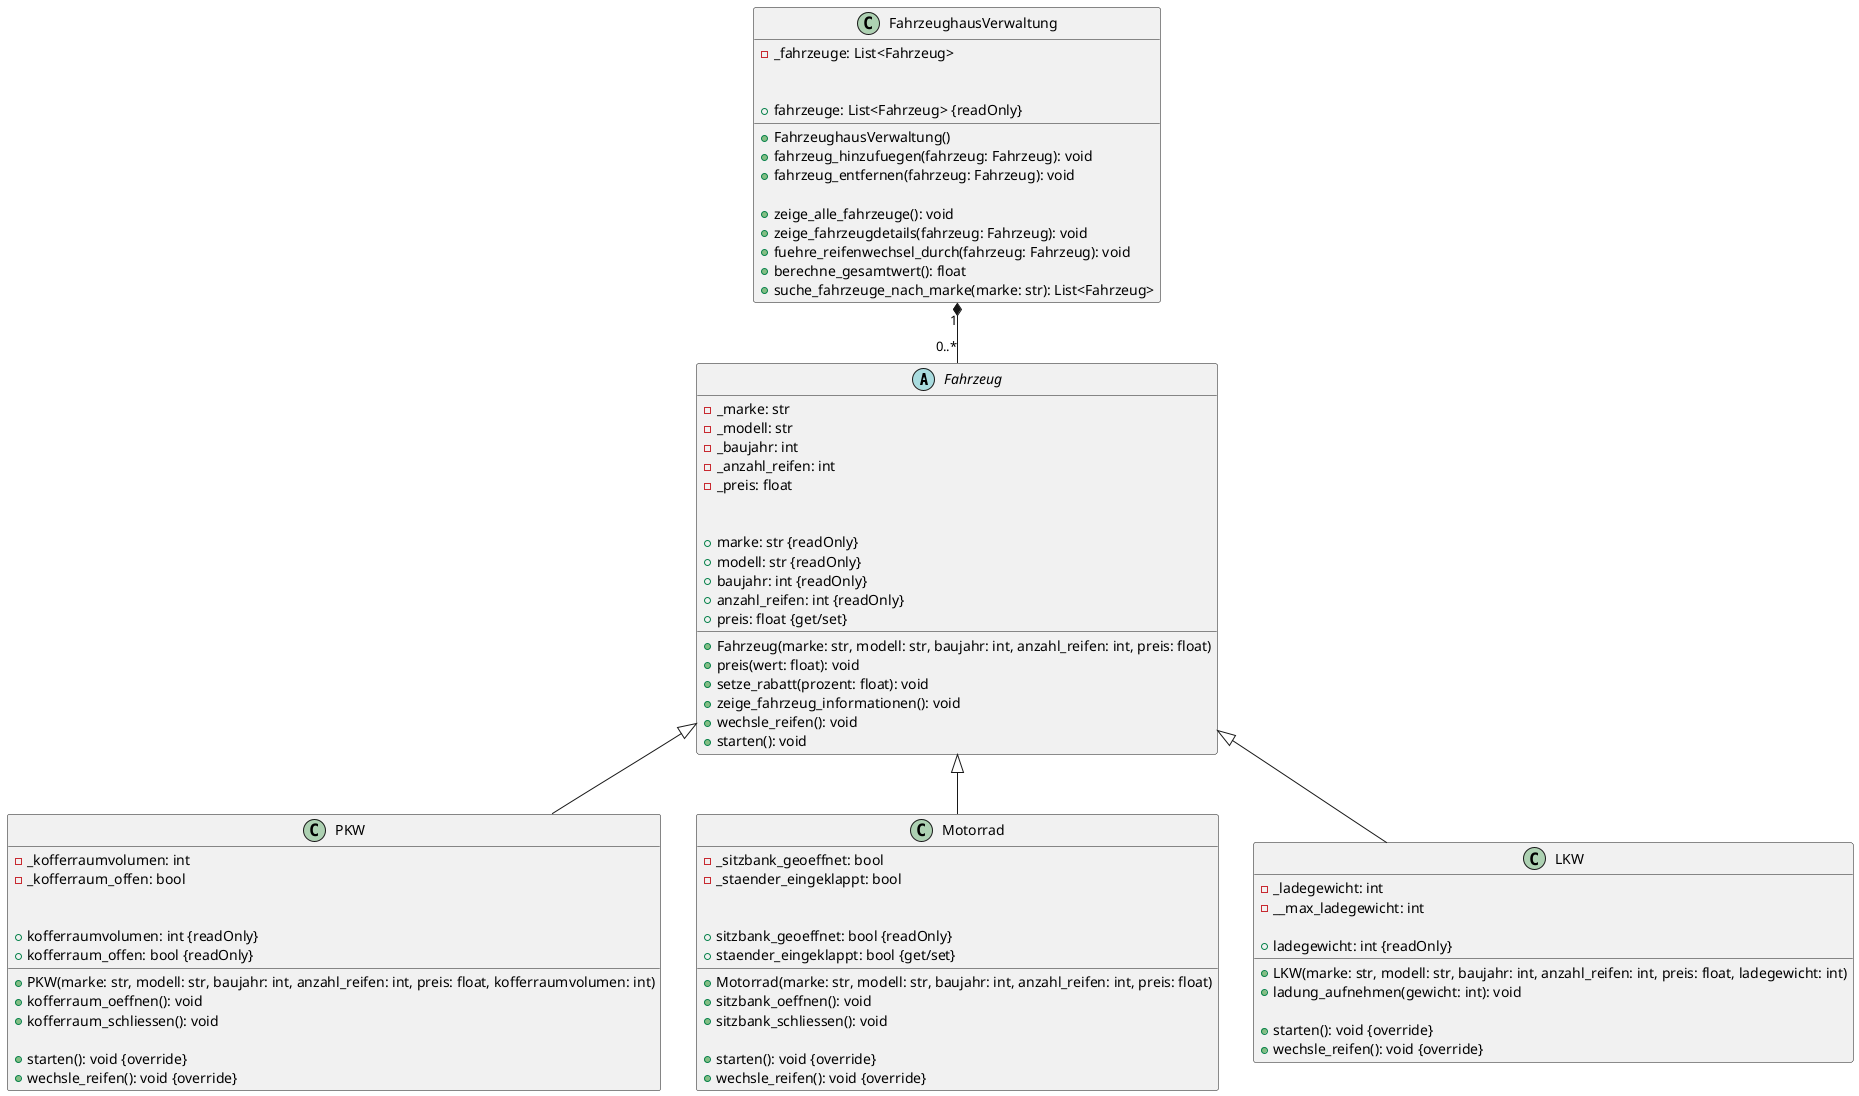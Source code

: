 @startuml Fahrzeugverwaltung

abstract class Fahrzeug {
  - _marke: str
  - _modell: str
  - _baujahr: int
  - _anzahl_reifen: int
  - _preis: float

  + Fahrzeug(marke: str, modell: str, baujahr: int, anzahl_reifen: int, preis: float)

  ' Property-Zugriffe
  + marke: str {readOnly}
  + modell: str {readOnly}
  + baujahr: int {readOnly}
  + anzahl_reifen: int {readOnly}
  + preis: float {get/set}

  ' Methoden
  + preis(wert: float): void
  + setze_rabatt(prozent: float): void
  + zeige_fahrzeug_informationen(): void
  + wechsle_reifen(): void
  + starten(): void
}

class PKW {
  - _kofferraumvolumen: int
  - _kofferraum_offen: bool

  + PKW(marke: str, modell: str, baujahr: int, anzahl_reifen: int, preis: float, kofferraumvolumen: int)

  ' Properties
  + kofferraumvolumen: int {readOnly}
  + kofferraum_offen: bool {readOnly}

  ' Steuernde Methoden
  + kofferraum_oeffnen(): void
  + kofferraum_schliessen(): void

  ' Überschriebene Methoden
  + starten(): void {override}
  + wechsle_reifen(): void {override}
}


class Motorrad {
  - _sitzbank_geoeffnet: bool
  - _staender_eingeklappt: bool

  + Motorrad(marke: str, modell: str, baujahr: int, anzahl_reifen: int, preis: float)

  ' Property
  + sitzbank_geoeffnet: bool {readOnly}
  + staender_eingeklappt: bool {get/set}

  + sitzbank_oeffnen(): void
  + sitzbank_schliessen(): void

  + starten(): void {override}
  + wechsle_reifen(): void {override}
}

class LKW {
  - _ladegewicht: int
  - __max_ladegewicht: int
  + LKW(marke: str, modell: str, baujahr: int, anzahl_reifen: int, preis: float, ladegewicht: int)

  ' Property
  + ladegewicht: int {readOnly}

  ' Eigene Methode
  + ladung_aufnehmen(gewicht: int): void

  ' Überschriebene Methoden
  + starten(): void {override}
  + wechsle_reifen(): void {override}
}

class FahrzeughausVerwaltung {
  - _fahrzeuge: List<Fahrzeug>

  + FahrzeughausVerwaltung()

  ' Zugriff
  + fahrzeuge: List<Fahrzeug> {readOnly}

  ' Verwaltung
  + fahrzeug_hinzufuegen(fahrzeug: Fahrzeug): void
  + fahrzeug_entfernen(fahrzeug: Fahrzeug): void

  ' Anzeige & Logik
  + zeige_alle_fahrzeuge(): void
  + zeige_fahrzeugdetails(fahrzeug: Fahrzeug): void
  + fuehre_reifenwechsel_durch(fahrzeug: Fahrzeug): void
  + berechne_gesamtwert(): float
  + suche_fahrzeuge_nach_marke(marke: str): List<Fahrzeug>
}

Fahrzeug <|-- PKW
Fahrzeug <|-- Motorrad
Fahrzeug <|-- LKW
FahrzeughausVerwaltung "1" *-- "0..*" Fahrzeug

@enduml